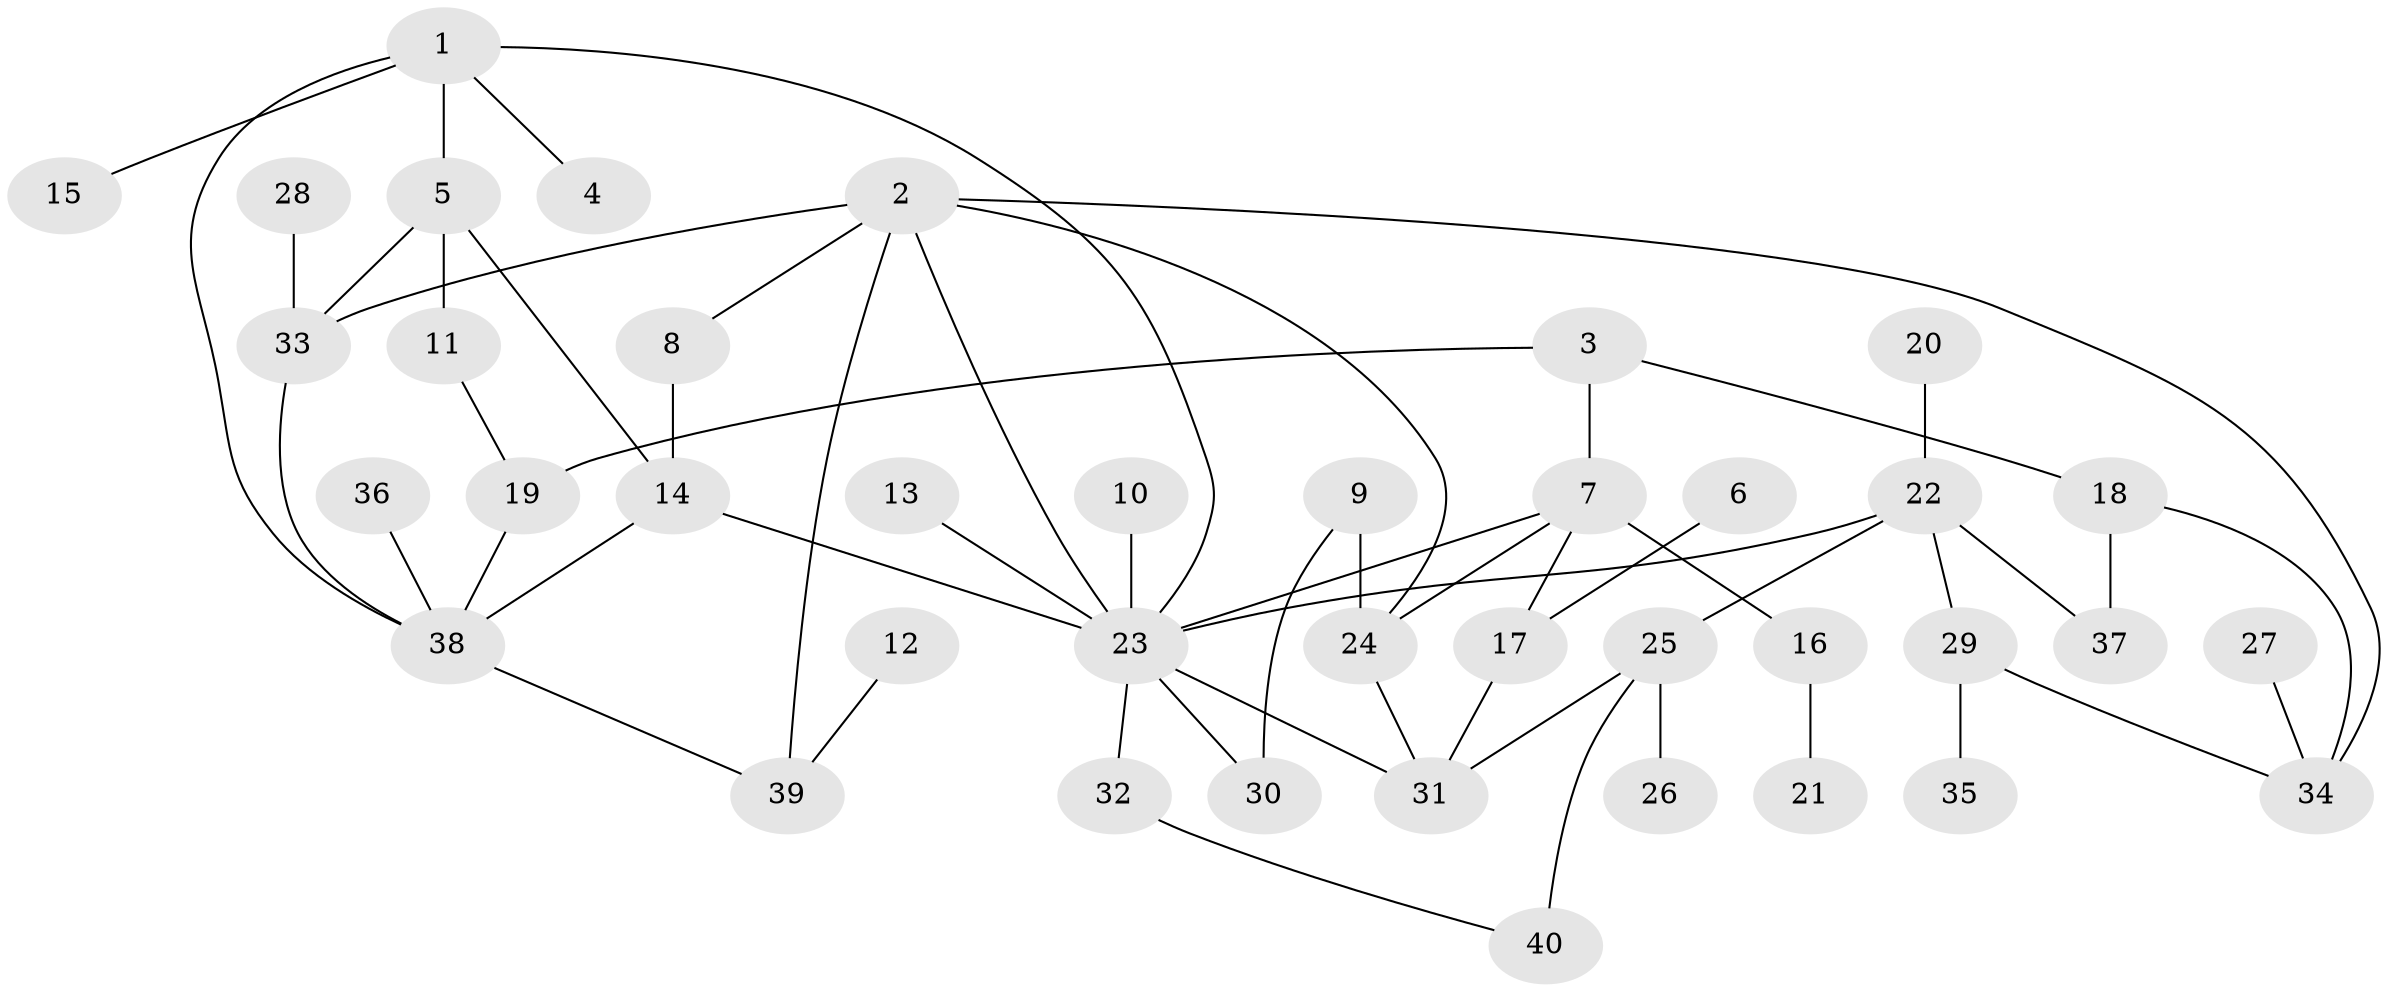 // original degree distribution, {5: 0.06329113924050633, 3: 0.22784810126582278, 1: 0.3037974683544304, 9: 0.012658227848101266, 6: 0.0379746835443038, 4: 0.06329113924050633, 2: 0.2911392405063291}
// Generated by graph-tools (version 1.1) at 2025/25/03/09/25 03:25:25]
// undirected, 40 vertices, 56 edges
graph export_dot {
graph [start="1"]
  node [color=gray90,style=filled];
  1;
  2;
  3;
  4;
  5;
  6;
  7;
  8;
  9;
  10;
  11;
  12;
  13;
  14;
  15;
  16;
  17;
  18;
  19;
  20;
  21;
  22;
  23;
  24;
  25;
  26;
  27;
  28;
  29;
  30;
  31;
  32;
  33;
  34;
  35;
  36;
  37;
  38;
  39;
  40;
  1 -- 4 [weight=1.0];
  1 -- 5 [weight=1.0];
  1 -- 15 [weight=1.0];
  1 -- 23 [weight=1.0];
  1 -- 38 [weight=1.0];
  2 -- 8 [weight=1.0];
  2 -- 23 [weight=1.0];
  2 -- 24 [weight=1.0];
  2 -- 33 [weight=1.0];
  2 -- 34 [weight=1.0];
  2 -- 39 [weight=1.0];
  3 -- 7 [weight=1.0];
  3 -- 18 [weight=1.0];
  3 -- 19 [weight=1.0];
  5 -- 11 [weight=1.0];
  5 -- 14 [weight=1.0];
  5 -- 33 [weight=1.0];
  6 -- 17 [weight=1.0];
  7 -- 16 [weight=1.0];
  7 -- 17 [weight=1.0];
  7 -- 23 [weight=1.0];
  7 -- 24 [weight=1.0];
  8 -- 14 [weight=1.0];
  9 -- 24 [weight=1.0];
  9 -- 30 [weight=1.0];
  10 -- 23 [weight=2.0];
  11 -- 19 [weight=1.0];
  12 -- 39 [weight=1.0];
  13 -- 23 [weight=1.0];
  14 -- 23 [weight=1.0];
  14 -- 38 [weight=1.0];
  16 -- 21 [weight=1.0];
  17 -- 31 [weight=1.0];
  18 -- 34 [weight=1.0];
  18 -- 37 [weight=1.0];
  19 -- 38 [weight=1.0];
  20 -- 22 [weight=1.0];
  22 -- 23 [weight=1.0];
  22 -- 25 [weight=1.0];
  22 -- 29 [weight=1.0];
  22 -- 37 [weight=1.0];
  23 -- 30 [weight=1.0];
  23 -- 31 [weight=1.0];
  23 -- 32 [weight=1.0];
  24 -- 31 [weight=1.0];
  25 -- 26 [weight=1.0];
  25 -- 31 [weight=1.0];
  25 -- 40 [weight=2.0];
  27 -- 34 [weight=1.0];
  28 -- 33 [weight=1.0];
  29 -- 34 [weight=1.0];
  29 -- 35 [weight=1.0];
  32 -- 40 [weight=1.0];
  33 -- 38 [weight=1.0];
  36 -- 38 [weight=1.0];
  38 -- 39 [weight=1.0];
}
